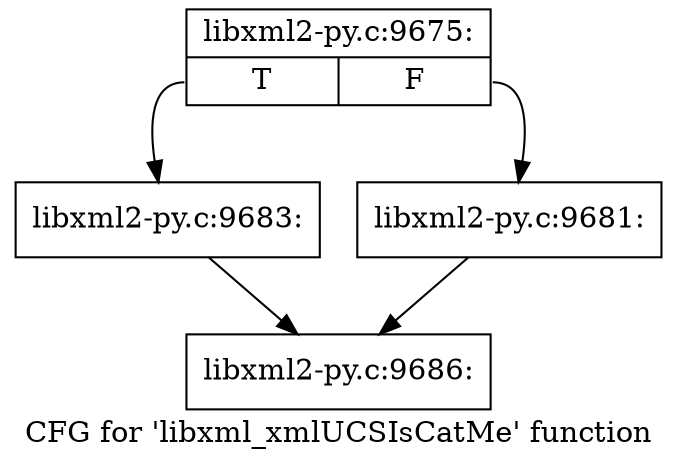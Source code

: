 digraph "CFG for 'libxml_xmlUCSIsCatMe' function" {
	label="CFG for 'libxml_xmlUCSIsCatMe' function";

	Node0x4545c50 [shape=record,label="{libxml2-py.c:9675:|{<s0>T|<s1>F}}"];
	Node0x4545c50:s0 -> Node0x4546c80;
	Node0x4545c50:s1 -> Node0x4546c30;
	Node0x4546c30 [shape=record,label="{libxml2-py.c:9681:}"];
	Node0x4546c30 -> Node0x45454e0;
	Node0x4546c80 [shape=record,label="{libxml2-py.c:9683:}"];
	Node0x4546c80 -> Node0x45454e0;
	Node0x45454e0 [shape=record,label="{libxml2-py.c:9686:}"];
}
